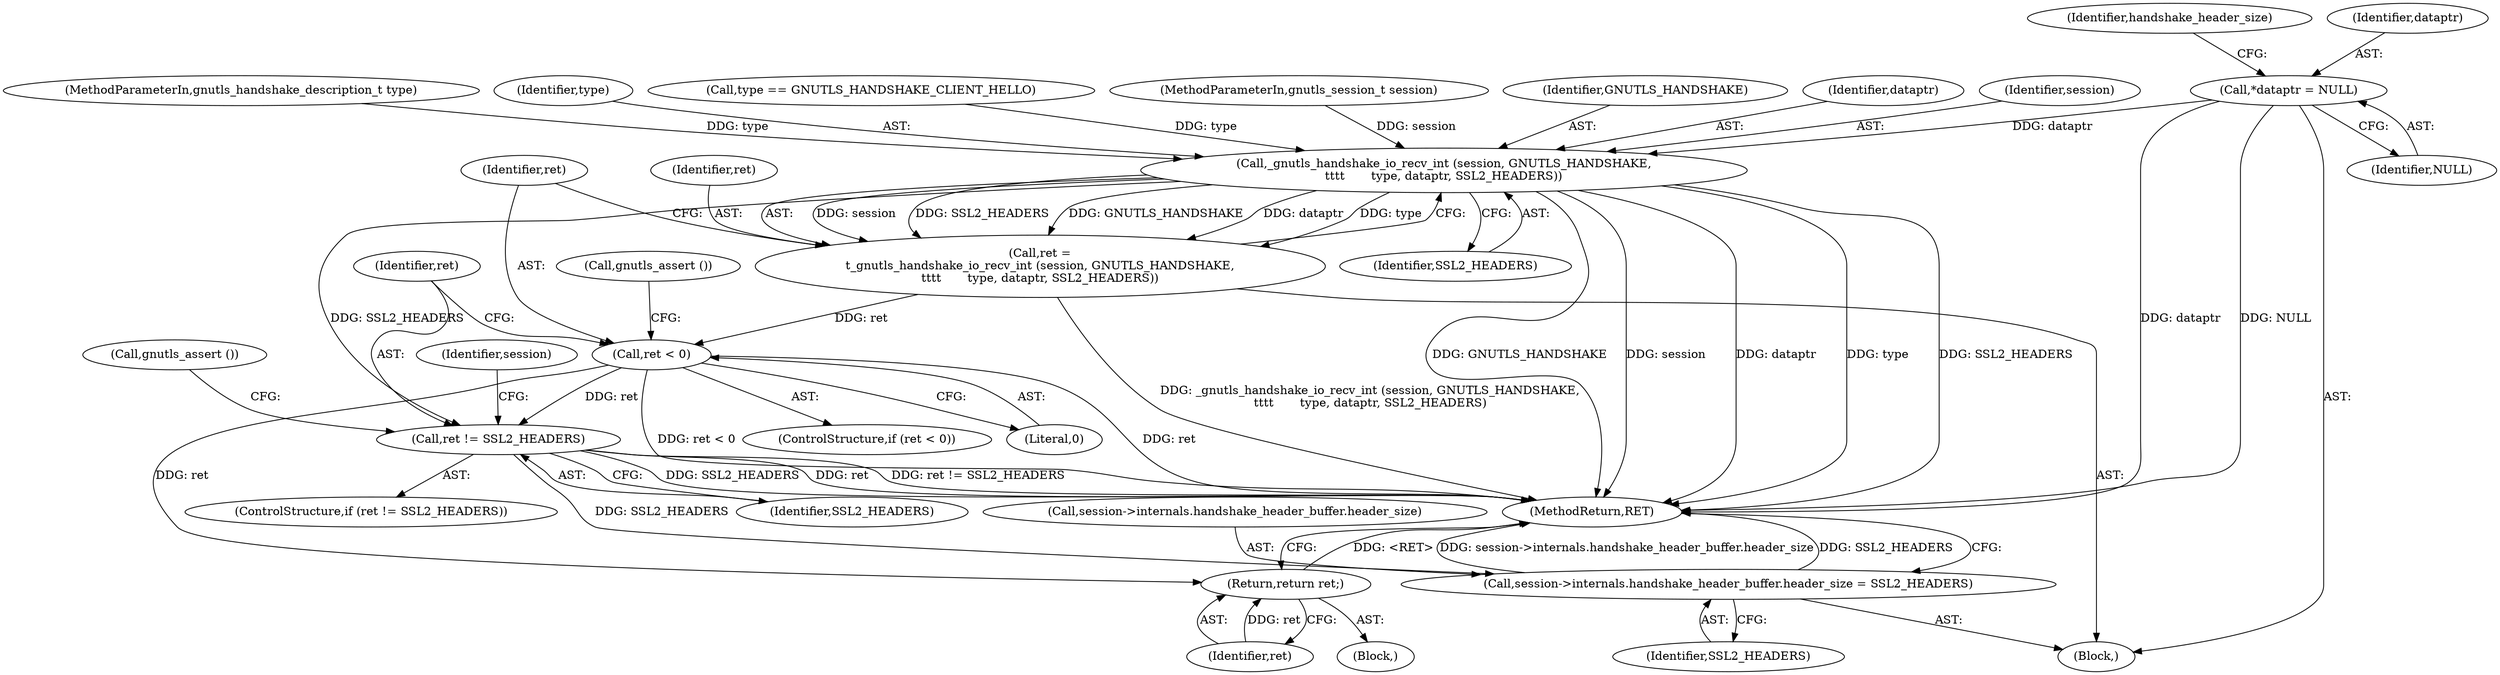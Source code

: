 digraph "0_savannah_bc8102405fda11ea00ca3b42acc4f4bce9d6e97b_1@pointer" {
"1000114" [label="(Call,*dataptr = NULL)"];
"1000186" [label="(Call,_gnutls_handshake_io_recv_int (session, GNUTLS_HANDSHAKE,\n\t\t\t\t       type, dataptr, SSL2_HEADERS))"];
"1000184" [label="(Call,ret =\n\t_gnutls_handshake_io_recv_int (session, GNUTLS_HANDSHAKE,\n\t\t\t\t       type, dataptr, SSL2_HEADERS))"];
"1000193" [label="(Call,ret < 0)"];
"1000198" [label="(Return,return ret;)"];
"1000201" [label="(Call,ret != SSL2_HEADERS)"];
"1000208" [label="(Call,session->internals.handshake_header_buffer.header_size = SSL2_HEADERS)"];
"1000188" [label="(Identifier,GNUTLS_HANDSHAKE)"];
"1000190" [label="(Identifier,dataptr)"];
"1000116" [label="(Identifier,NULL)"];
"1000107" [label="(Block,)"];
"1000192" [label="(ControlStructure,if (ret < 0))"];
"1000187" [label="(Identifier,session)"];
"1000212" [label="(Identifier,session)"];
"1000114" [label="(Call,*dataptr = NULL)"];
"1000193" [label="(Call,ret < 0)"];
"1000205" [label="(Call,gnutls_assert ())"];
"1000200" [label="(ControlStructure,if (ret != SSL2_HEADERS))"];
"1000199" [label="(Identifier,ret)"];
"1000184" [label="(Call,ret =\n\t_gnutls_handshake_io_recv_int (session, GNUTLS_HANDSHAKE,\n\t\t\t\t       type, dataptr, SSL2_HEADERS))"];
"1000194" [label="(Identifier,ret)"];
"1000186" [label="(Call,_gnutls_handshake_io_recv_int (session, GNUTLS_HANDSHAKE,\n\t\t\t\t       type, dataptr, SSL2_HEADERS))"];
"1000105" [label="(MethodParameterIn,gnutls_handshake_description_t type)"];
"1000185" [label="(Identifier,ret)"];
"1000208" [label="(Call,session->internals.handshake_header_buffer.header_size = SSL2_HEADERS)"];
"1000196" [label="(Block,)"];
"1000119" [label="(Identifier,handshake_header_size)"];
"1000115" [label="(Identifier,dataptr)"];
"1000202" [label="(Identifier,ret)"];
"1000189" [label="(Identifier,type)"];
"1000217" [label="(MethodReturn,RET)"];
"1000203" [label="(Identifier,SSL2_HEADERS)"];
"1000195" [label="(Literal,0)"];
"1000141" [label="(Call,type == GNUTLS_HANDSHAKE_CLIENT_HELLO)"];
"1000104" [label="(MethodParameterIn,gnutls_session_t session)"];
"1000201" [label="(Call,ret != SSL2_HEADERS)"];
"1000198" [label="(Return,return ret;)"];
"1000191" [label="(Identifier,SSL2_HEADERS)"];
"1000216" [label="(Identifier,SSL2_HEADERS)"];
"1000197" [label="(Call,gnutls_assert ())"];
"1000209" [label="(Call,session->internals.handshake_header_buffer.header_size)"];
"1000114" -> "1000107"  [label="AST: "];
"1000114" -> "1000116"  [label="CFG: "];
"1000115" -> "1000114"  [label="AST: "];
"1000116" -> "1000114"  [label="AST: "];
"1000119" -> "1000114"  [label="CFG: "];
"1000114" -> "1000217"  [label="DDG: dataptr"];
"1000114" -> "1000217"  [label="DDG: NULL"];
"1000114" -> "1000186"  [label="DDG: dataptr"];
"1000186" -> "1000184"  [label="AST: "];
"1000186" -> "1000191"  [label="CFG: "];
"1000187" -> "1000186"  [label="AST: "];
"1000188" -> "1000186"  [label="AST: "];
"1000189" -> "1000186"  [label="AST: "];
"1000190" -> "1000186"  [label="AST: "];
"1000191" -> "1000186"  [label="AST: "];
"1000184" -> "1000186"  [label="CFG: "];
"1000186" -> "1000217"  [label="DDG: GNUTLS_HANDSHAKE"];
"1000186" -> "1000217"  [label="DDG: session"];
"1000186" -> "1000217"  [label="DDG: dataptr"];
"1000186" -> "1000217"  [label="DDG: type"];
"1000186" -> "1000217"  [label="DDG: SSL2_HEADERS"];
"1000186" -> "1000184"  [label="DDG: session"];
"1000186" -> "1000184"  [label="DDG: SSL2_HEADERS"];
"1000186" -> "1000184"  [label="DDG: GNUTLS_HANDSHAKE"];
"1000186" -> "1000184"  [label="DDG: dataptr"];
"1000186" -> "1000184"  [label="DDG: type"];
"1000104" -> "1000186"  [label="DDG: session"];
"1000141" -> "1000186"  [label="DDG: type"];
"1000105" -> "1000186"  [label="DDG: type"];
"1000186" -> "1000201"  [label="DDG: SSL2_HEADERS"];
"1000184" -> "1000107"  [label="AST: "];
"1000185" -> "1000184"  [label="AST: "];
"1000194" -> "1000184"  [label="CFG: "];
"1000184" -> "1000217"  [label="DDG: _gnutls_handshake_io_recv_int (session, GNUTLS_HANDSHAKE,\n\t\t\t\t       type, dataptr, SSL2_HEADERS)"];
"1000184" -> "1000193"  [label="DDG: ret"];
"1000193" -> "1000192"  [label="AST: "];
"1000193" -> "1000195"  [label="CFG: "];
"1000194" -> "1000193"  [label="AST: "];
"1000195" -> "1000193"  [label="AST: "];
"1000197" -> "1000193"  [label="CFG: "];
"1000202" -> "1000193"  [label="CFG: "];
"1000193" -> "1000217"  [label="DDG: ret"];
"1000193" -> "1000217"  [label="DDG: ret < 0"];
"1000193" -> "1000198"  [label="DDG: ret"];
"1000193" -> "1000201"  [label="DDG: ret"];
"1000198" -> "1000196"  [label="AST: "];
"1000198" -> "1000199"  [label="CFG: "];
"1000199" -> "1000198"  [label="AST: "];
"1000217" -> "1000198"  [label="CFG: "];
"1000198" -> "1000217"  [label="DDG: <RET>"];
"1000199" -> "1000198"  [label="DDG: ret"];
"1000201" -> "1000200"  [label="AST: "];
"1000201" -> "1000203"  [label="CFG: "];
"1000202" -> "1000201"  [label="AST: "];
"1000203" -> "1000201"  [label="AST: "];
"1000205" -> "1000201"  [label="CFG: "];
"1000212" -> "1000201"  [label="CFG: "];
"1000201" -> "1000217"  [label="DDG: ret != SSL2_HEADERS"];
"1000201" -> "1000217"  [label="DDG: SSL2_HEADERS"];
"1000201" -> "1000217"  [label="DDG: ret"];
"1000201" -> "1000208"  [label="DDG: SSL2_HEADERS"];
"1000208" -> "1000107"  [label="AST: "];
"1000208" -> "1000216"  [label="CFG: "];
"1000209" -> "1000208"  [label="AST: "];
"1000216" -> "1000208"  [label="AST: "];
"1000217" -> "1000208"  [label="CFG: "];
"1000208" -> "1000217"  [label="DDG: session->internals.handshake_header_buffer.header_size"];
"1000208" -> "1000217"  [label="DDG: SSL2_HEADERS"];
}
